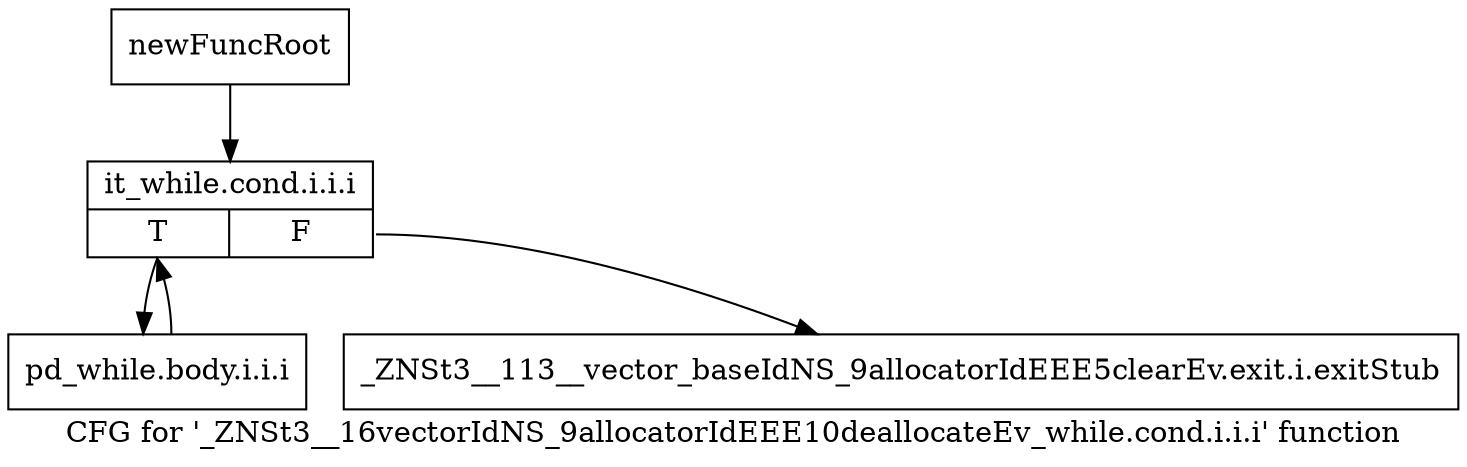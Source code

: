 digraph "CFG for '_ZNSt3__16vectorIdNS_9allocatorIdEEE10deallocateEv_while.cond.i.i.i' function" {
	label="CFG for '_ZNSt3__16vectorIdNS_9allocatorIdEEE10deallocateEv_while.cond.i.i.i' function";

	Node0x908ad10 [shape=record,label="{newFuncRoot}"];
	Node0x908ad10 -> Node0x908adb0;
	Node0x908ad60 [shape=record,label="{_ZNSt3__113__vector_baseIdNS_9allocatorIdEEE5clearEv.exit.i.exitStub}"];
	Node0x908adb0 [shape=record,label="{it_while.cond.i.i.i|{<s0>T|<s1>F}}"];
	Node0x908adb0:s0 -> Node0x908ae00;
	Node0x908adb0:s1 -> Node0x908ad60;
	Node0x908ae00 [shape=record,label="{pd_while.body.i.i.i}"];
	Node0x908ae00 -> Node0x908adb0;
}
